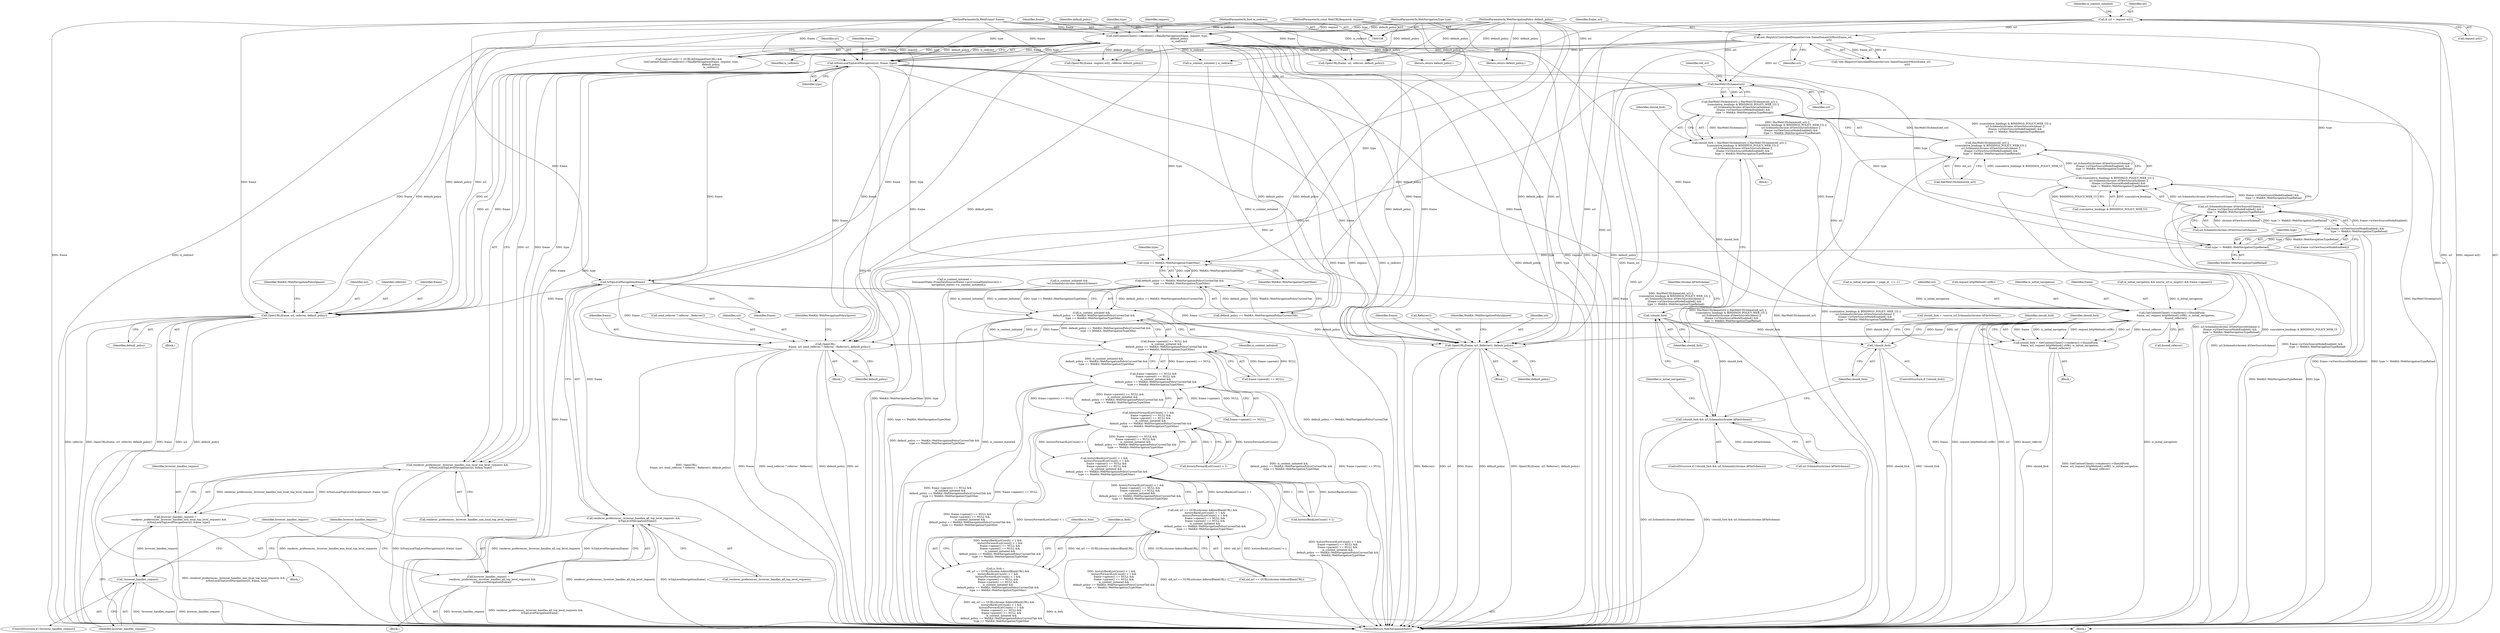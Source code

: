digraph "0_Chrome_0a57375ad73780e61e1770a9d88b0529b0dbd33b@pointer" {
"1000218" [label="(Call,IsNonLocalTopLevelNavigation(url, frame, type))"];
"1000156" [label="(Call,& url = request.url())"];
"1000194" [label="(Call,net::RegistryControlledDomainService::SameDomainOrHost(frame_url,\n                                                                url))"];
"1000120" [label="(Call,GetContentClient()->renderer()->HandleNavigation(frame, request, type,\n                                                       default_policy,\n                                                       is_redirect))"];
"1000107" [label="(MethodParameterIn,WebFrame* frame)"];
"1000108" [label="(MethodParameterIn,const WebURLRequest& request)"];
"1000109" [label="(MethodParameterIn,WebNavigationType type)"];
"1000111" [label="(MethodParameterIn,WebNavigationPolicy default_policy)"];
"1000112" [label="(MethodParameterIn,bool is_redirect)"];
"1000214" [label="(Call,renderer_preferences_.browser_handles_non_local_top_level_requests &&\n        IsNonLocalTopLevelNavigation(url, frame, type))"];
"1000212" [label="(Call,browser_handles_request =\n        renderer_preferences_.browser_handles_non_local_top_level_requests &&\n        IsNonLocalTopLevelNavigation(url, frame, type))"];
"1000223" [label="(Call,!browser_handles_request)"];
"1000232" [label="(Call,IsTopLevelNavigation(frame))"];
"1000228" [label="(Call,renderer_preferences_.browser_handles_all_top_level_requests &&\n          IsTopLevelNavigation(frame))"];
"1000226" [label="(Call,browser_handles_request =\n          renderer_preferences_.browser_handles_all_top_level_requests &&\n          IsTopLevelNavigation(frame))"];
"1000245" [label="(Call,OpenURL(frame, url, referrer, default_policy))"];
"1000330" [label="(Call,GetContentClient()->renderer()->ShouldFork(\n          frame, url, request.httpMethod().utf8(), is_initial_navigation,\n          &send_referrer))"];
"1000328" [label="(Call,should_fork = GetContentClient()->renderer()->ShouldFork(\n          frame, url, request.httpMethod().utf8(), is_initial_navigation,\n          &send_referrer))"];
"1000340" [label="(Call,OpenURL(\n          frame, url, send_referrer ? referrer : Referrer(), default_policy))"];
"1000386" [label="(Call,OpenURL(frame, url, Referrer(), default_policy))"];
"1000282" [label="(Call,HasWebUIScheme(url))"];
"1000281" [label="(Call,HasWebUIScheme(url) || HasWebUIScheme(old_url) ||\n         (cumulative_bindings & BINDINGS_POLICY_WEB_UI) ||\n         url.SchemeIs(chrome::kViewSourceScheme) ||\n         (frame->isViewSourceModeEnabled() &&\n            type != WebKit::WebNavigationTypeReload))"];
"1000279" [label="(Call,should_fork = HasWebUIScheme(url) || HasWebUIScheme(old_url) ||\n         (cumulative_bindings & BINDINGS_POLICY_WEB_UI) ||\n         url.SchemeIs(chrome::kViewSourceScheme) ||\n         (frame->isViewSourceModeEnabled() &&\n            type != WebKit::WebNavigationTypeReload))"];
"1000301" [label="(Call,!should_fork)"];
"1000300" [label="(Call,!should_fork && url.SchemeIs(chrome::kFileScheme))"];
"1000325" [label="(Call,!should_fork)"];
"1000296" [label="(Call,type != WebKit::WebNavigationTypeReload)"];
"1000294" [label="(Call,frame->isViewSourceModeEnabled() &&\n            type != WebKit::WebNavigationTypeReload)"];
"1000291" [label="(Call,url.SchemeIs(chrome::kViewSourceScheme) ||\n         (frame->isViewSourceModeEnabled() &&\n            type != WebKit::WebNavigationTypeReload))"];
"1000287" [label="(Call,(cumulative_bindings & BINDINGS_POLICY_WEB_UI) ||\n         url.SchemeIs(chrome::kViewSourceScheme) ||\n         (frame->isViewSourceModeEnabled() &&\n            type != WebKit::WebNavigationTypeReload))"];
"1000284" [label="(Call,HasWebUIScheme(old_url) ||\n         (cumulative_bindings & BINDINGS_POLICY_WEB_UI) ||\n         url.SchemeIs(chrome::kViewSourceScheme) ||\n         (frame->isViewSourceModeEnabled() &&\n            type != WebKit::WebNavigationTypeReload))"];
"1000380" [label="(Call,type == WebKit::WebNavigationTypeOther)"];
"1000376" [label="(Call,default_policy == WebKit::WebNavigationPolicyCurrentTab &&\n      type == WebKit::WebNavigationTypeOther)"];
"1000374" [label="(Call,is_content_initiated &&\n      default_policy == WebKit::WebNavigationPolicyCurrentTab &&\n      type == WebKit::WebNavigationTypeOther)"];
"1000370" [label="(Call,frame->parent() == NULL &&\n      is_content_initiated &&\n      default_policy == WebKit::WebNavigationPolicyCurrentTab &&\n      type == WebKit::WebNavigationTypeOther)"];
"1000366" [label="(Call,frame->opener() == NULL &&\n      frame->parent() == NULL &&\n      is_content_initiated &&\n      default_policy == WebKit::WebNavigationPolicyCurrentTab &&\n      type == WebKit::WebNavigationTypeOther)"];
"1000362" [label="(Call,historyForwardListCount() < 1 &&\n      frame->opener() == NULL &&\n      frame->parent() == NULL &&\n      is_content_initiated &&\n      default_policy == WebKit::WebNavigationPolicyCurrentTab &&\n      type == WebKit::WebNavigationTypeOther)"];
"1000358" [label="(Call,historyBackListCount() < 1 &&\n      historyForwardListCount() < 1 &&\n      frame->opener() == NULL &&\n      frame->parent() == NULL &&\n      is_content_initiated &&\n      default_policy == WebKit::WebNavigationPolicyCurrentTab &&\n      type == WebKit::WebNavigationTypeOther)"];
"1000353" [label="(Call,old_url == GURL(chrome::kAboutBlankURL) &&\n      historyBackListCount() < 1 &&\n      historyForwardListCount() < 1 &&\n      frame->opener() == NULL &&\n      frame->parent() == NULL &&\n      is_content_initiated &&\n      default_policy == WebKit::WebNavigationPolicyCurrentTab &&\n      type == WebKit::WebNavigationTypeOther)"];
"1000351" [label="(Call,is_fork =\n      old_url == GURL(chrome::kAboutBlankURL) &&\n      historyBackListCount() < 1 &&\n      historyForwardListCount() < 1 &&\n      frame->opener() == NULL &&\n      frame->parent() == NULL &&\n      is_content_initiated &&\n      default_policy == WebKit::WebNavigationPolicyCurrentTab &&\n      type == WebKit::WebNavigationTypeOther)"];
"1000292" [label="(Call,url.SchemeIs(chrome::kViewSourceScheme))"];
"1000182" [label="(Call,is_content_initiated || is_redirect)"];
"1000326" [label="(Identifier,should_fork)"];
"1000385" [label="(Block,)"];
"1000349" [label="(Identifier,WebKit::WebNavigationPolicyIgnore)"];
"1000220" [label="(Identifier,frame)"];
"1000362" [label="(Call,historyForwardListCount() < 1 &&\n      frame->opener() == NULL &&\n      frame->parent() == NULL &&\n      is_content_initiated &&\n      default_policy == WebKit::WebNavigationPolicyCurrentTab &&\n      type == WebKit::WebNavigationTypeOther)"];
"1000257" [label="(Call,is_content_initiated &&\n       !url.SchemeIs(chrome::kAboutScheme))"];
"1000232" [label="(Call,IsTopLevelNavigation(frame))"];
"1000212" [label="(Call,browser_handles_request =\n        renderer_preferences_.browser_handles_non_local_top_level_requests &&\n        IsNonLocalTopLevelNavigation(url, frame, type))"];
"1000386" [label="(Call,OpenURL(frame, url, Referrer(), default_policy))"];
"1000381" [label="(Identifier,type)"];
"1000380" [label="(Call,type == WebKit::WebNavigationTypeOther)"];
"1000301" [label="(Call,!should_fork)"];
"1000213" [label="(Identifier,browser_handles_request)"];
"1000210" [label="(Block,)"];
"1000219" [label="(Identifier,url)"];
"1000156" [label="(Call,& url = request.url())"];
"1000390" [label="(Identifier,default_policy)"];
"1000124" [label="(Identifier,default_policy)"];
"1000304" [label="(Identifier,chrome::kFileScheme)"];
"1000228" [label="(Call,renderer_preferences_.browser_handles_all_top_level_requests &&\n          IsTopLevelNavigation(frame))"];
"1000233" [label="(Identifier,frame)"];
"1000195" [label="(Identifier,frame_url)"];
"1000115" [label="(Call,request.url() != GURL(kSwappedOutURL) &&\n      GetContentClient()->renderer()->HandleNavigation(frame, request, type,\n                                                       default_policy,\n                                                       is_redirect))"];
"1000395" [label="(MethodReturn,WebNavigationPolicy)"];
"1000328" [label="(Call,should_fork = GetContentClient()->renderer()->ShouldFork(\n          frame, url, request.httpMethod().utf8(), is_initial_navigation,\n          &send_referrer))"];
"1000352" [label="(Identifier,is_fork)"];
"1000236" [label="(Block,)"];
"1000123" [label="(Identifier,type)"];
"1000227" [label="(Identifier,browser_handles_request)"];
"1000144" [label="(Call,OpenURL(frame, request.url(), referrer, default_policy))"];
"1000325" [label="(Call,!should_fork)"];
"1000287" [label="(Call,(cumulative_bindings & BINDINGS_POLICY_WEB_UI) ||\n         url.SchemeIs(chrome::kViewSourceScheme) ||\n         (frame->isViewSourceModeEnabled() &&\n            type != WebKit::WebNavigationTypeReload))"];
"1000319" [label="(Call,should_fork = !source_url.SchemeIs(chrome::kFileScheme))"];
"1000247" [label="(Identifier,url)"];
"1000334" [label="(Identifier,is_initial_navigation)"];
"1000335" [label="(Call,&send_referrer)"];
"1000367" [label="(Call,frame->opener() == NULL)"];
"1000297" [label="(Identifier,type)"];
"1000331" [label="(Identifier,frame)"];
"1000291" [label="(Call,url.SchemeIs(chrome::kViewSourceScheme) ||\n         (frame->isViewSourceModeEnabled() &&\n            type != WebKit::WebNavigationTypeReload))"];
"1000371" [label="(Call,frame->parent() == NULL)"];
"1000215" [label="(Call,renderer_preferences_.browser_handles_non_local_top_level_requests)"];
"1000248" [label="(Identifier,referrer)"];
"1000109" [label="(MethodParameterIn,WebNavigationType type)"];
"1000251" [label="(Identifier,WebKit::WebNavigationPolicyIgnore)"];
"1000340" [label="(Call,OpenURL(\n          frame, url, send_referrer ? referrer : Referrer(), default_policy))"];
"1000120" [label="(Call,GetContentClient()->renderer()->HandleNavigation(frame, request, type,\n                                                       default_policy,\n                                                       is_redirect))"];
"1000161" [label="(Identifier,is_content_initiated)"];
"1000309" [label="(Identifier,is_initial_navigation)"];
"1000160" [label="(Call,is_content_initiated =\n      DocumentState::FromDataSource(frame->provisionalDataSource())->\n          navigation_state()->is_content_initiated())"];
"1000308" [label="(Call,is_initial_navigation && source_url.is_empty() && frame->opener())"];
"1000245" [label="(Call,OpenURL(frame, url, referrer, default_policy))"];
"1000375" [label="(Identifier,is_content_initiated)"];
"1000341" [label="(Identifier,frame)"];
"1000272" [label="(Call,is_initial_navigation = page_id_ == -1)"];
"1000226" [label="(Call,browser_handles_request =\n          renderer_preferences_.browser_handles_all_top_level_requests &&\n          IsTopLevelNavigation(frame))"];
"1000288" [label="(Call,cumulative_bindings & BINDINGS_POLICY_WEB_UI)"];
"1000343" [label="(Call,send_referrer ? referrer : Referrer())"];
"1000351" [label="(Call,is_fork =\n      old_url == GURL(chrome::kAboutBlankURL) &&\n      historyBackListCount() < 1 &&\n      historyForwardListCount() < 1 &&\n      frame->opener() == NULL &&\n      frame->parent() == NULL &&\n      is_content_initiated &&\n      default_policy == WebKit::WebNavigationPolicyCurrentTab &&\n      type == WebKit::WebNavigationTypeOther)"];
"1000296" [label="(Call,type != WebKit::WebNavigationTypeReload)"];
"1000285" [label="(Call,HasWebUIScheme(old_url))"];
"1000279" [label="(Call,should_fork = HasWebUIScheme(url) || HasWebUIScheme(old_url) ||\n         (cumulative_bindings & BINDINGS_POLICY_WEB_UI) ||\n         url.SchemeIs(chrome::kViewSourceScheme) ||\n         (frame->isViewSourceModeEnabled() &&\n            type != WebKit::WebNavigationTypeReload))"];
"1000387" [label="(Identifier,frame)"];
"1000370" [label="(Call,frame->parent() == NULL &&\n      is_content_initiated &&\n      default_policy == WebKit::WebNavigationPolicyCurrentTab &&\n      type == WebKit::WebNavigationTypeOther)"];
"1000224" [label="(Identifier,browser_handles_request)"];
"1000330" [label="(Call,GetContentClient()->renderer()->ShouldFork(\n          frame, url, request.httpMethod().utf8(), is_initial_navigation,\n          &send_referrer))"];
"1000122" [label="(Identifier,request)"];
"1000281" [label="(Call,HasWebUIScheme(url) || HasWebUIScheme(old_url) ||\n         (cumulative_bindings & BINDINGS_POLICY_WEB_UI) ||\n         url.SchemeIs(chrome::kViewSourceScheme) ||\n         (frame->isViewSourceModeEnabled() &&\n            type != WebKit::WebNavigationTypeReload))"];
"1000294" [label="(Call,frame->isViewSourceModeEnabled() &&\n            type != WebKit::WebNavigationTypeReload)"];
"1000222" [label="(ControlStructure,if (!browser_handles_request))"];
"1000249" [label="(Identifier,default_policy)"];
"1000157" [label="(Identifier,url)"];
"1000303" [label="(Call,url.SchemeIs(chrome::kFileScheme))"];
"1000111" [label="(MethodParameterIn,WebNavigationPolicy default_policy)"];
"1000359" [label="(Call,historyBackListCount() < 1)"];
"1000108" [label="(MethodParameterIn,const WebURLRequest& request)"];
"1000354" [label="(Call,old_url == GURL(chrome::kAboutBlankURL))"];
"1000393" [label="(Return,return default_policy;)"];
"1000299" [label="(ControlStructure,if (!should_fork && url.SchemeIs(chrome::kFileScheme)))"];
"1000376" [label="(Call,default_policy == WebKit::WebNavigationPolicyCurrentTab &&\n      type == WebKit::WebNavigationTypeOther)"];
"1000153" [label="(Return,return default_policy;)"];
"1000300" [label="(Call,!should_fork && url.SchemeIs(chrome::kFileScheme))"];
"1000107" [label="(MethodParameterIn,WebFrame* frame)"];
"1000282" [label="(Call,HasWebUIScheme(url))"];
"1000347" [label="(Identifier,default_policy)"];
"1000329" [label="(Identifier,should_fork)"];
"1000338" [label="(Identifier,should_fork)"];
"1000358" [label="(Call,historyBackListCount() < 1 &&\n      historyForwardListCount() < 1 &&\n      frame->opener() == NULL &&\n      frame->parent() == NULL &&\n      is_content_initiated &&\n      default_policy == WebKit::WebNavigationPolicyCurrentTab &&\n      type == WebKit::WebNavigationTypeOther)"];
"1000283" [label="(Identifier,url)"];
"1000280" [label="(Identifier,should_fork)"];
"1000158" [label="(Call,request.url())"];
"1000262" [label="(Block,)"];
"1000389" [label="(Call,Referrer())"];
"1000121" [label="(Identifier,frame)"];
"1000384" [label="(Identifier,is_fork)"];
"1000342" [label="(Identifier,url)"];
"1000392" [label="(Identifier,WebKit::WebNavigationPolicyIgnore)"];
"1000324" [label="(ControlStructure,if (!should_fork))"];
"1000327" [label="(Block,)"];
"1000388" [label="(Identifier,url)"];
"1000382" [label="(Identifier,WebKit::WebNavigationTypeOther)"];
"1000196" [label="(Identifier,url)"];
"1000374" [label="(Call,is_content_initiated &&\n      default_policy == WebKit::WebNavigationPolicyCurrentTab &&\n      type == WebKit::WebNavigationTypeOther)"];
"1000221" [label="(Identifier,type)"];
"1000246" [label="(Identifier,frame)"];
"1000223" [label="(Call,!browser_handles_request)"];
"1000194" [label="(Call,net::RegistryControlledDomainService::SameDomainOrHost(frame_url,\n                                                                url))"];
"1000332" [label="(Identifier,url)"];
"1000284" [label="(Call,HasWebUIScheme(old_url) ||\n         (cumulative_bindings & BINDINGS_POLICY_WEB_UI) ||\n         url.SchemeIs(chrome::kViewSourceScheme) ||\n         (frame->isViewSourceModeEnabled() &&\n            type != WebKit::WebNavigationTypeReload))"];
"1000225" [label="(Block,)"];
"1000295" [label="(Call,frame->isViewSourceModeEnabled())"];
"1000286" [label="(Identifier,old_url)"];
"1000113" [label="(Block,)"];
"1000353" [label="(Call,old_url == GURL(chrome::kAboutBlankURL) &&\n      historyBackListCount() < 1 &&\n      historyForwardListCount() < 1 &&\n      frame->opener() == NULL &&\n      frame->parent() == NULL &&\n      is_content_initiated &&\n      default_policy == WebKit::WebNavigationPolicyCurrentTab &&\n      type == WebKit::WebNavigationTypeOther)"];
"1000214" [label="(Call,renderer_preferences_.browser_handles_non_local_top_level_requests &&\n        IsNonLocalTopLevelNavigation(url, frame, type))"];
"1000298" [label="(Identifier,WebKit::WebNavigationTypeReload)"];
"1000229" [label="(Call,renderer_preferences_.browser_handles_all_top_level_requests)"];
"1000125" [label="(Identifier,is_redirect)"];
"1000112" [label="(MethodParameterIn,bool is_redirect)"];
"1000377" [label="(Call,default_policy == WebKit::WebNavigationPolicyCurrentTab)"];
"1000235" [label="(Identifier,browser_handles_request)"];
"1000201" [label="(Call,OpenURL(frame, url, referrer, default_policy))"];
"1000218" [label="(Call,IsNonLocalTopLevelNavigation(url, frame, type))"];
"1000333" [label="(Call,request.httpMethod().utf8())"];
"1000339" [label="(Block,)"];
"1000193" [label="(Call,!net::RegistryControlledDomainService::SameDomainOrHost(frame_url,\n                                                                url))"];
"1000363" [label="(Call,historyForwardListCount() < 1)"];
"1000302" [label="(Identifier,should_fork)"];
"1000366" [label="(Call,frame->opener() == NULL &&\n      frame->parent() == NULL &&\n      is_content_initiated &&\n      default_policy == WebKit::WebNavigationPolicyCurrentTab &&\n      type == WebKit::WebNavigationTypeOther)"];
"1000218" -> "1000214"  [label="AST: "];
"1000218" -> "1000221"  [label="CFG: "];
"1000219" -> "1000218"  [label="AST: "];
"1000220" -> "1000218"  [label="AST: "];
"1000221" -> "1000218"  [label="AST: "];
"1000214" -> "1000218"  [label="CFG: "];
"1000218" -> "1000395"  [label="DDG: type"];
"1000218" -> "1000395"  [label="DDG: url"];
"1000218" -> "1000395"  [label="DDG: frame"];
"1000218" -> "1000214"  [label="DDG: url"];
"1000218" -> "1000214"  [label="DDG: frame"];
"1000218" -> "1000214"  [label="DDG: type"];
"1000156" -> "1000218"  [label="DDG: url"];
"1000194" -> "1000218"  [label="DDG: url"];
"1000120" -> "1000218"  [label="DDG: frame"];
"1000120" -> "1000218"  [label="DDG: type"];
"1000107" -> "1000218"  [label="DDG: frame"];
"1000109" -> "1000218"  [label="DDG: type"];
"1000218" -> "1000232"  [label="DDG: frame"];
"1000218" -> "1000245"  [label="DDG: frame"];
"1000218" -> "1000245"  [label="DDG: url"];
"1000218" -> "1000282"  [label="DDG: url"];
"1000218" -> "1000296"  [label="DDG: type"];
"1000218" -> "1000330"  [label="DDG: frame"];
"1000218" -> "1000340"  [label="DDG: frame"];
"1000218" -> "1000380"  [label="DDG: type"];
"1000218" -> "1000386"  [label="DDG: frame"];
"1000218" -> "1000386"  [label="DDG: url"];
"1000156" -> "1000113"  [label="AST: "];
"1000156" -> "1000158"  [label="CFG: "];
"1000157" -> "1000156"  [label="AST: "];
"1000158" -> "1000156"  [label="AST: "];
"1000161" -> "1000156"  [label="CFG: "];
"1000156" -> "1000395"  [label="DDG: url"];
"1000156" -> "1000395"  [label="DDG: request.url()"];
"1000156" -> "1000194"  [label="DDG: url"];
"1000156" -> "1000245"  [label="DDG: url"];
"1000156" -> "1000282"  [label="DDG: url"];
"1000156" -> "1000386"  [label="DDG: url"];
"1000194" -> "1000193"  [label="AST: "];
"1000194" -> "1000196"  [label="CFG: "];
"1000195" -> "1000194"  [label="AST: "];
"1000196" -> "1000194"  [label="AST: "];
"1000193" -> "1000194"  [label="CFG: "];
"1000194" -> "1000395"  [label="DDG: frame_url"];
"1000194" -> "1000395"  [label="DDG: url"];
"1000194" -> "1000193"  [label="DDG: frame_url"];
"1000194" -> "1000193"  [label="DDG: url"];
"1000194" -> "1000201"  [label="DDG: url"];
"1000194" -> "1000245"  [label="DDG: url"];
"1000194" -> "1000282"  [label="DDG: url"];
"1000194" -> "1000386"  [label="DDG: url"];
"1000120" -> "1000115"  [label="AST: "];
"1000120" -> "1000125"  [label="CFG: "];
"1000121" -> "1000120"  [label="AST: "];
"1000122" -> "1000120"  [label="AST: "];
"1000123" -> "1000120"  [label="AST: "];
"1000124" -> "1000120"  [label="AST: "];
"1000125" -> "1000120"  [label="AST: "];
"1000115" -> "1000120"  [label="CFG: "];
"1000120" -> "1000395"  [label="DDG: is_redirect"];
"1000120" -> "1000395"  [label="DDG: type"];
"1000120" -> "1000395"  [label="DDG: frame"];
"1000120" -> "1000395"  [label="DDG: request"];
"1000120" -> "1000395"  [label="DDG: default_policy"];
"1000120" -> "1000115"  [label="DDG: frame"];
"1000120" -> "1000115"  [label="DDG: request"];
"1000120" -> "1000115"  [label="DDG: type"];
"1000120" -> "1000115"  [label="DDG: default_policy"];
"1000120" -> "1000115"  [label="DDG: is_redirect"];
"1000107" -> "1000120"  [label="DDG: frame"];
"1000108" -> "1000120"  [label="DDG: request"];
"1000109" -> "1000120"  [label="DDG: type"];
"1000111" -> "1000120"  [label="DDG: default_policy"];
"1000112" -> "1000120"  [label="DDG: is_redirect"];
"1000120" -> "1000144"  [label="DDG: frame"];
"1000120" -> "1000144"  [label="DDG: default_policy"];
"1000120" -> "1000153"  [label="DDG: default_policy"];
"1000120" -> "1000182"  [label="DDG: is_redirect"];
"1000120" -> "1000201"  [label="DDG: frame"];
"1000120" -> "1000201"  [label="DDG: default_policy"];
"1000120" -> "1000232"  [label="DDG: frame"];
"1000120" -> "1000245"  [label="DDG: frame"];
"1000120" -> "1000245"  [label="DDG: default_policy"];
"1000120" -> "1000296"  [label="DDG: type"];
"1000120" -> "1000330"  [label="DDG: frame"];
"1000120" -> "1000340"  [label="DDG: frame"];
"1000120" -> "1000340"  [label="DDG: default_policy"];
"1000120" -> "1000377"  [label="DDG: default_policy"];
"1000120" -> "1000380"  [label="DDG: type"];
"1000120" -> "1000386"  [label="DDG: frame"];
"1000120" -> "1000386"  [label="DDG: default_policy"];
"1000120" -> "1000393"  [label="DDG: default_policy"];
"1000107" -> "1000106"  [label="AST: "];
"1000107" -> "1000395"  [label="DDG: frame"];
"1000107" -> "1000144"  [label="DDG: frame"];
"1000107" -> "1000201"  [label="DDG: frame"];
"1000107" -> "1000232"  [label="DDG: frame"];
"1000107" -> "1000245"  [label="DDG: frame"];
"1000107" -> "1000330"  [label="DDG: frame"];
"1000107" -> "1000340"  [label="DDG: frame"];
"1000107" -> "1000386"  [label="DDG: frame"];
"1000108" -> "1000106"  [label="AST: "];
"1000108" -> "1000395"  [label="DDG: request"];
"1000109" -> "1000106"  [label="AST: "];
"1000109" -> "1000395"  [label="DDG: type"];
"1000109" -> "1000296"  [label="DDG: type"];
"1000109" -> "1000380"  [label="DDG: type"];
"1000111" -> "1000106"  [label="AST: "];
"1000111" -> "1000395"  [label="DDG: default_policy"];
"1000111" -> "1000144"  [label="DDG: default_policy"];
"1000111" -> "1000153"  [label="DDG: default_policy"];
"1000111" -> "1000201"  [label="DDG: default_policy"];
"1000111" -> "1000245"  [label="DDG: default_policy"];
"1000111" -> "1000340"  [label="DDG: default_policy"];
"1000111" -> "1000377"  [label="DDG: default_policy"];
"1000111" -> "1000386"  [label="DDG: default_policy"];
"1000111" -> "1000393"  [label="DDG: default_policy"];
"1000112" -> "1000106"  [label="AST: "];
"1000112" -> "1000395"  [label="DDG: is_redirect"];
"1000112" -> "1000182"  [label="DDG: is_redirect"];
"1000214" -> "1000212"  [label="AST: "];
"1000214" -> "1000215"  [label="CFG: "];
"1000215" -> "1000214"  [label="AST: "];
"1000212" -> "1000214"  [label="CFG: "];
"1000214" -> "1000395"  [label="DDG: IsNonLocalTopLevelNavigation(url, frame, type)"];
"1000214" -> "1000395"  [label="DDG: renderer_preferences_.browser_handles_non_local_top_level_requests"];
"1000214" -> "1000212"  [label="DDG: renderer_preferences_.browser_handles_non_local_top_level_requests"];
"1000214" -> "1000212"  [label="DDG: IsNonLocalTopLevelNavigation(url, frame, type)"];
"1000212" -> "1000210"  [label="AST: "];
"1000213" -> "1000212"  [label="AST: "];
"1000224" -> "1000212"  [label="CFG: "];
"1000212" -> "1000395"  [label="DDG: renderer_preferences_.browser_handles_non_local_top_level_requests &&\n        IsNonLocalTopLevelNavigation(url, frame, type)"];
"1000212" -> "1000223"  [label="DDG: browser_handles_request"];
"1000223" -> "1000222"  [label="AST: "];
"1000223" -> "1000224"  [label="CFG: "];
"1000224" -> "1000223"  [label="AST: "];
"1000227" -> "1000223"  [label="CFG: "];
"1000235" -> "1000223"  [label="CFG: "];
"1000223" -> "1000395"  [label="DDG: !browser_handles_request"];
"1000223" -> "1000395"  [label="DDG: browser_handles_request"];
"1000232" -> "1000228"  [label="AST: "];
"1000232" -> "1000233"  [label="CFG: "];
"1000233" -> "1000232"  [label="AST: "];
"1000228" -> "1000232"  [label="CFG: "];
"1000232" -> "1000395"  [label="DDG: frame"];
"1000232" -> "1000228"  [label="DDG: frame"];
"1000232" -> "1000245"  [label="DDG: frame"];
"1000232" -> "1000330"  [label="DDG: frame"];
"1000232" -> "1000340"  [label="DDG: frame"];
"1000232" -> "1000386"  [label="DDG: frame"];
"1000228" -> "1000226"  [label="AST: "];
"1000228" -> "1000229"  [label="CFG: "];
"1000229" -> "1000228"  [label="AST: "];
"1000226" -> "1000228"  [label="CFG: "];
"1000228" -> "1000395"  [label="DDG: renderer_preferences_.browser_handles_all_top_level_requests"];
"1000228" -> "1000395"  [label="DDG: IsTopLevelNavigation(frame)"];
"1000228" -> "1000226"  [label="DDG: renderer_preferences_.browser_handles_all_top_level_requests"];
"1000228" -> "1000226"  [label="DDG: IsTopLevelNavigation(frame)"];
"1000226" -> "1000225"  [label="AST: "];
"1000227" -> "1000226"  [label="AST: "];
"1000235" -> "1000226"  [label="CFG: "];
"1000226" -> "1000395"  [label="DDG: browser_handles_request"];
"1000226" -> "1000395"  [label="DDG: renderer_preferences_.browser_handles_all_top_level_requests &&\n          IsTopLevelNavigation(frame)"];
"1000245" -> "1000236"  [label="AST: "];
"1000245" -> "1000249"  [label="CFG: "];
"1000246" -> "1000245"  [label="AST: "];
"1000247" -> "1000245"  [label="AST: "];
"1000248" -> "1000245"  [label="AST: "];
"1000249" -> "1000245"  [label="AST: "];
"1000251" -> "1000245"  [label="CFG: "];
"1000245" -> "1000395"  [label="DDG: referrer"];
"1000245" -> "1000395"  [label="DDG: OpenURL(frame, url, referrer, default_policy)"];
"1000245" -> "1000395"  [label="DDG: frame"];
"1000245" -> "1000395"  [label="DDG: url"];
"1000245" -> "1000395"  [label="DDG: default_policy"];
"1000330" -> "1000328"  [label="AST: "];
"1000330" -> "1000335"  [label="CFG: "];
"1000331" -> "1000330"  [label="AST: "];
"1000332" -> "1000330"  [label="AST: "];
"1000333" -> "1000330"  [label="AST: "];
"1000334" -> "1000330"  [label="AST: "];
"1000335" -> "1000330"  [label="AST: "];
"1000328" -> "1000330"  [label="CFG: "];
"1000330" -> "1000395"  [label="DDG: is_initial_navigation"];
"1000330" -> "1000395"  [label="DDG: frame"];
"1000330" -> "1000395"  [label="DDG: request.httpMethod().utf8()"];
"1000330" -> "1000395"  [label="DDG: url"];
"1000330" -> "1000395"  [label="DDG: &send_referrer"];
"1000330" -> "1000328"  [label="DDG: frame"];
"1000330" -> "1000328"  [label="DDG: is_initial_navigation"];
"1000330" -> "1000328"  [label="DDG: request.httpMethod().utf8()"];
"1000330" -> "1000328"  [label="DDG: url"];
"1000330" -> "1000328"  [label="DDG: &send_referrer"];
"1000282" -> "1000330"  [label="DDG: url"];
"1000308" -> "1000330"  [label="DDG: is_initial_navigation"];
"1000272" -> "1000330"  [label="DDG: is_initial_navigation"];
"1000330" -> "1000340"  [label="DDG: frame"];
"1000330" -> "1000340"  [label="DDG: url"];
"1000330" -> "1000386"  [label="DDG: frame"];
"1000330" -> "1000386"  [label="DDG: url"];
"1000328" -> "1000327"  [label="AST: "];
"1000329" -> "1000328"  [label="AST: "];
"1000338" -> "1000328"  [label="CFG: "];
"1000328" -> "1000395"  [label="DDG: should_fork"];
"1000328" -> "1000395"  [label="DDG: GetContentClient()->renderer()->ShouldFork(\n          frame, url, request.httpMethod().utf8(), is_initial_navigation,\n          &send_referrer)"];
"1000340" -> "1000339"  [label="AST: "];
"1000340" -> "1000347"  [label="CFG: "];
"1000341" -> "1000340"  [label="AST: "];
"1000342" -> "1000340"  [label="AST: "];
"1000343" -> "1000340"  [label="AST: "];
"1000347" -> "1000340"  [label="AST: "];
"1000349" -> "1000340"  [label="CFG: "];
"1000340" -> "1000395"  [label="DDG: send_referrer ? referrer : Referrer()"];
"1000340" -> "1000395"  [label="DDG: default_policy"];
"1000340" -> "1000395"  [label="DDG: url"];
"1000340" -> "1000395"  [label="DDG: OpenURL(\n          frame, url, send_referrer ? referrer : Referrer(), default_policy)"];
"1000340" -> "1000395"  [label="DDG: frame"];
"1000282" -> "1000340"  [label="DDG: url"];
"1000386" -> "1000385"  [label="AST: "];
"1000386" -> "1000390"  [label="CFG: "];
"1000387" -> "1000386"  [label="AST: "];
"1000388" -> "1000386"  [label="AST: "];
"1000389" -> "1000386"  [label="AST: "];
"1000390" -> "1000386"  [label="AST: "];
"1000392" -> "1000386"  [label="CFG: "];
"1000386" -> "1000395"  [label="DDG: Referrer()"];
"1000386" -> "1000395"  [label="DDG: url"];
"1000386" -> "1000395"  [label="DDG: frame"];
"1000386" -> "1000395"  [label="DDG: default_policy"];
"1000386" -> "1000395"  [label="DDG: OpenURL(frame, url, Referrer(), default_policy)"];
"1000282" -> "1000386"  [label="DDG: url"];
"1000377" -> "1000386"  [label="DDG: default_policy"];
"1000282" -> "1000281"  [label="AST: "];
"1000282" -> "1000283"  [label="CFG: "];
"1000283" -> "1000282"  [label="AST: "];
"1000286" -> "1000282"  [label="CFG: "];
"1000281" -> "1000282"  [label="CFG: "];
"1000282" -> "1000395"  [label="DDG: url"];
"1000282" -> "1000281"  [label="DDG: url"];
"1000281" -> "1000279"  [label="AST: "];
"1000281" -> "1000284"  [label="CFG: "];
"1000284" -> "1000281"  [label="AST: "];
"1000279" -> "1000281"  [label="CFG: "];
"1000281" -> "1000395"  [label="DDG: HasWebUIScheme(url)"];
"1000281" -> "1000395"  [label="DDG: HasWebUIScheme(old_url) ||\n         (cumulative_bindings & BINDINGS_POLICY_WEB_UI) ||\n         url.SchemeIs(chrome::kViewSourceScheme) ||\n         (frame->isViewSourceModeEnabled() &&\n            type != WebKit::WebNavigationTypeReload)"];
"1000281" -> "1000279"  [label="DDG: HasWebUIScheme(url)"];
"1000281" -> "1000279"  [label="DDG: HasWebUIScheme(old_url) ||\n         (cumulative_bindings & BINDINGS_POLICY_WEB_UI) ||\n         url.SchemeIs(chrome::kViewSourceScheme) ||\n         (frame->isViewSourceModeEnabled() &&\n            type != WebKit::WebNavigationTypeReload)"];
"1000284" -> "1000281"  [label="DDG: HasWebUIScheme(old_url)"];
"1000284" -> "1000281"  [label="DDG: (cumulative_bindings & BINDINGS_POLICY_WEB_UI) ||\n         url.SchemeIs(chrome::kViewSourceScheme) ||\n         (frame->isViewSourceModeEnabled() &&\n            type != WebKit::WebNavigationTypeReload)"];
"1000279" -> "1000262"  [label="AST: "];
"1000280" -> "1000279"  [label="AST: "];
"1000302" -> "1000279"  [label="CFG: "];
"1000279" -> "1000395"  [label="DDG: HasWebUIScheme(url) || HasWebUIScheme(old_url) ||\n         (cumulative_bindings & BINDINGS_POLICY_WEB_UI) ||\n         url.SchemeIs(chrome::kViewSourceScheme) ||\n         (frame->isViewSourceModeEnabled() &&\n            type != WebKit::WebNavigationTypeReload)"];
"1000279" -> "1000301"  [label="DDG: should_fork"];
"1000301" -> "1000300"  [label="AST: "];
"1000301" -> "1000302"  [label="CFG: "];
"1000302" -> "1000301"  [label="AST: "];
"1000304" -> "1000301"  [label="CFG: "];
"1000300" -> "1000301"  [label="CFG: "];
"1000301" -> "1000300"  [label="DDG: should_fork"];
"1000301" -> "1000325"  [label="DDG: should_fork"];
"1000300" -> "1000299"  [label="AST: "];
"1000300" -> "1000303"  [label="CFG: "];
"1000303" -> "1000300"  [label="AST: "];
"1000309" -> "1000300"  [label="CFG: "];
"1000326" -> "1000300"  [label="CFG: "];
"1000300" -> "1000395"  [label="DDG: url.SchemeIs(chrome::kFileScheme)"];
"1000300" -> "1000395"  [label="DDG: !should_fork && url.SchemeIs(chrome::kFileScheme)"];
"1000303" -> "1000300"  [label="DDG: chrome::kFileScheme"];
"1000325" -> "1000324"  [label="AST: "];
"1000325" -> "1000326"  [label="CFG: "];
"1000326" -> "1000325"  [label="AST: "];
"1000329" -> "1000325"  [label="CFG: "];
"1000338" -> "1000325"  [label="CFG: "];
"1000325" -> "1000395"  [label="DDG: should_fork"];
"1000325" -> "1000395"  [label="DDG: !should_fork"];
"1000319" -> "1000325"  [label="DDG: should_fork"];
"1000296" -> "1000294"  [label="AST: "];
"1000296" -> "1000298"  [label="CFG: "];
"1000297" -> "1000296"  [label="AST: "];
"1000298" -> "1000296"  [label="AST: "];
"1000294" -> "1000296"  [label="CFG: "];
"1000296" -> "1000395"  [label="DDG: WebKit::WebNavigationTypeReload"];
"1000296" -> "1000395"  [label="DDG: type"];
"1000296" -> "1000294"  [label="DDG: type"];
"1000296" -> "1000294"  [label="DDG: WebKit::WebNavigationTypeReload"];
"1000296" -> "1000380"  [label="DDG: type"];
"1000294" -> "1000291"  [label="AST: "];
"1000294" -> "1000295"  [label="CFG: "];
"1000295" -> "1000294"  [label="AST: "];
"1000291" -> "1000294"  [label="CFG: "];
"1000294" -> "1000395"  [label="DDG: type != WebKit::WebNavigationTypeReload"];
"1000294" -> "1000395"  [label="DDG: frame->isViewSourceModeEnabled()"];
"1000294" -> "1000291"  [label="DDG: frame->isViewSourceModeEnabled()"];
"1000294" -> "1000291"  [label="DDG: type != WebKit::WebNavigationTypeReload"];
"1000291" -> "1000287"  [label="AST: "];
"1000291" -> "1000292"  [label="CFG: "];
"1000292" -> "1000291"  [label="AST: "];
"1000287" -> "1000291"  [label="CFG: "];
"1000291" -> "1000395"  [label="DDG: url.SchemeIs(chrome::kViewSourceScheme)"];
"1000291" -> "1000395"  [label="DDG: frame->isViewSourceModeEnabled() &&\n            type != WebKit::WebNavigationTypeReload"];
"1000291" -> "1000287"  [label="DDG: url.SchemeIs(chrome::kViewSourceScheme)"];
"1000291" -> "1000287"  [label="DDG: frame->isViewSourceModeEnabled() &&\n            type != WebKit::WebNavigationTypeReload"];
"1000292" -> "1000291"  [label="DDG: chrome::kViewSourceScheme"];
"1000287" -> "1000284"  [label="AST: "];
"1000287" -> "1000288"  [label="CFG: "];
"1000288" -> "1000287"  [label="AST: "];
"1000284" -> "1000287"  [label="CFG: "];
"1000287" -> "1000395"  [label="DDG: url.SchemeIs(chrome::kViewSourceScheme) ||\n         (frame->isViewSourceModeEnabled() &&\n            type != WebKit::WebNavigationTypeReload)"];
"1000287" -> "1000395"  [label="DDG: cumulative_bindings & BINDINGS_POLICY_WEB_UI"];
"1000287" -> "1000284"  [label="DDG: cumulative_bindings & BINDINGS_POLICY_WEB_UI"];
"1000287" -> "1000284"  [label="DDG: url.SchemeIs(chrome::kViewSourceScheme) ||\n         (frame->isViewSourceModeEnabled() &&\n            type != WebKit::WebNavigationTypeReload)"];
"1000288" -> "1000287"  [label="DDG: cumulative_bindings"];
"1000288" -> "1000287"  [label="DDG: BINDINGS_POLICY_WEB_UI"];
"1000284" -> "1000285"  [label="CFG: "];
"1000285" -> "1000284"  [label="AST: "];
"1000284" -> "1000395"  [label="DDG: HasWebUIScheme(old_url)"];
"1000284" -> "1000395"  [label="DDG: (cumulative_bindings & BINDINGS_POLICY_WEB_UI) ||\n         url.SchemeIs(chrome::kViewSourceScheme) ||\n         (frame->isViewSourceModeEnabled() &&\n            type != WebKit::WebNavigationTypeReload)"];
"1000285" -> "1000284"  [label="DDG: old_url"];
"1000380" -> "1000376"  [label="AST: "];
"1000380" -> "1000382"  [label="CFG: "];
"1000381" -> "1000380"  [label="AST: "];
"1000382" -> "1000380"  [label="AST: "];
"1000376" -> "1000380"  [label="CFG: "];
"1000380" -> "1000395"  [label="DDG: WebKit::WebNavigationTypeOther"];
"1000380" -> "1000395"  [label="DDG: type"];
"1000380" -> "1000376"  [label="DDG: type"];
"1000380" -> "1000376"  [label="DDG: WebKit::WebNavigationTypeOther"];
"1000376" -> "1000374"  [label="AST: "];
"1000376" -> "1000377"  [label="CFG: "];
"1000377" -> "1000376"  [label="AST: "];
"1000374" -> "1000376"  [label="CFG: "];
"1000376" -> "1000395"  [label="DDG: default_policy == WebKit::WebNavigationPolicyCurrentTab"];
"1000376" -> "1000395"  [label="DDG: type == WebKit::WebNavigationTypeOther"];
"1000376" -> "1000374"  [label="DDG: default_policy == WebKit::WebNavigationPolicyCurrentTab"];
"1000376" -> "1000374"  [label="DDG: type == WebKit::WebNavigationTypeOther"];
"1000377" -> "1000376"  [label="DDG: default_policy"];
"1000377" -> "1000376"  [label="DDG: WebKit::WebNavigationPolicyCurrentTab"];
"1000374" -> "1000370"  [label="AST: "];
"1000374" -> "1000375"  [label="CFG: "];
"1000375" -> "1000374"  [label="AST: "];
"1000370" -> "1000374"  [label="CFG: "];
"1000374" -> "1000395"  [label="DDG: default_policy == WebKit::WebNavigationPolicyCurrentTab &&\n      type == WebKit::WebNavigationTypeOther"];
"1000374" -> "1000395"  [label="DDG: is_content_initiated"];
"1000374" -> "1000370"  [label="DDG: is_content_initiated"];
"1000374" -> "1000370"  [label="DDG: default_policy == WebKit::WebNavigationPolicyCurrentTab &&\n      type == WebKit::WebNavigationTypeOther"];
"1000257" -> "1000374"  [label="DDG: is_content_initiated"];
"1000160" -> "1000374"  [label="DDG: is_content_initiated"];
"1000182" -> "1000374"  [label="DDG: is_content_initiated"];
"1000370" -> "1000366"  [label="AST: "];
"1000370" -> "1000371"  [label="CFG: "];
"1000371" -> "1000370"  [label="AST: "];
"1000366" -> "1000370"  [label="CFG: "];
"1000370" -> "1000395"  [label="DDG: is_content_initiated &&\n      default_policy == WebKit::WebNavigationPolicyCurrentTab &&\n      type == WebKit::WebNavigationTypeOther"];
"1000370" -> "1000395"  [label="DDG: frame->parent() == NULL"];
"1000370" -> "1000366"  [label="DDG: frame->parent() == NULL"];
"1000370" -> "1000366"  [label="DDG: is_content_initiated &&\n      default_policy == WebKit::WebNavigationPolicyCurrentTab &&\n      type == WebKit::WebNavigationTypeOther"];
"1000371" -> "1000370"  [label="DDG: frame->parent()"];
"1000371" -> "1000370"  [label="DDG: NULL"];
"1000366" -> "1000362"  [label="AST: "];
"1000366" -> "1000367"  [label="CFG: "];
"1000367" -> "1000366"  [label="AST: "];
"1000362" -> "1000366"  [label="CFG: "];
"1000366" -> "1000395"  [label="DDG: frame->parent() == NULL &&\n      is_content_initiated &&\n      default_policy == WebKit::WebNavigationPolicyCurrentTab &&\n      type == WebKit::WebNavigationTypeOther"];
"1000366" -> "1000395"  [label="DDG: frame->opener() == NULL"];
"1000366" -> "1000362"  [label="DDG: frame->opener() == NULL"];
"1000366" -> "1000362"  [label="DDG: frame->parent() == NULL &&\n      is_content_initiated &&\n      default_policy == WebKit::WebNavigationPolicyCurrentTab &&\n      type == WebKit::WebNavigationTypeOther"];
"1000367" -> "1000366"  [label="DDG: frame->opener()"];
"1000367" -> "1000366"  [label="DDG: NULL"];
"1000362" -> "1000358"  [label="AST: "];
"1000362" -> "1000363"  [label="CFG: "];
"1000363" -> "1000362"  [label="AST: "];
"1000358" -> "1000362"  [label="CFG: "];
"1000362" -> "1000395"  [label="DDG: frame->opener() == NULL &&\n      frame->parent() == NULL &&\n      is_content_initiated &&\n      default_policy == WebKit::WebNavigationPolicyCurrentTab &&\n      type == WebKit::WebNavigationTypeOther"];
"1000362" -> "1000395"  [label="DDG: historyForwardListCount() < 1"];
"1000362" -> "1000358"  [label="DDG: historyForwardListCount() < 1"];
"1000362" -> "1000358"  [label="DDG: frame->opener() == NULL &&\n      frame->parent() == NULL &&\n      is_content_initiated &&\n      default_policy == WebKit::WebNavigationPolicyCurrentTab &&\n      type == WebKit::WebNavigationTypeOther"];
"1000363" -> "1000362"  [label="DDG: historyForwardListCount()"];
"1000363" -> "1000362"  [label="DDG: 1"];
"1000358" -> "1000353"  [label="AST: "];
"1000358" -> "1000359"  [label="CFG: "];
"1000359" -> "1000358"  [label="AST: "];
"1000353" -> "1000358"  [label="CFG: "];
"1000358" -> "1000395"  [label="DDG: historyForwardListCount() < 1 &&\n      frame->opener() == NULL &&\n      frame->parent() == NULL &&\n      is_content_initiated &&\n      default_policy == WebKit::WebNavigationPolicyCurrentTab &&\n      type == WebKit::WebNavigationTypeOther"];
"1000358" -> "1000395"  [label="DDG: historyBackListCount() < 1"];
"1000358" -> "1000353"  [label="DDG: historyBackListCount() < 1"];
"1000358" -> "1000353"  [label="DDG: historyForwardListCount() < 1 &&\n      frame->opener() == NULL &&\n      frame->parent() == NULL &&\n      is_content_initiated &&\n      default_policy == WebKit::WebNavigationPolicyCurrentTab &&\n      type == WebKit::WebNavigationTypeOther"];
"1000359" -> "1000358"  [label="DDG: historyBackListCount()"];
"1000359" -> "1000358"  [label="DDG: 1"];
"1000353" -> "1000351"  [label="AST: "];
"1000353" -> "1000354"  [label="CFG: "];
"1000354" -> "1000353"  [label="AST: "];
"1000351" -> "1000353"  [label="CFG: "];
"1000353" -> "1000395"  [label="DDG: historyBackListCount() < 1 &&\n      historyForwardListCount() < 1 &&\n      frame->opener() == NULL &&\n      frame->parent() == NULL &&\n      is_content_initiated &&\n      default_policy == WebKit::WebNavigationPolicyCurrentTab &&\n      type == WebKit::WebNavigationTypeOther"];
"1000353" -> "1000395"  [label="DDG: old_url == GURL(chrome::kAboutBlankURL)"];
"1000353" -> "1000351"  [label="DDG: old_url == GURL(chrome::kAboutBlankURL)"];
"1000353" -> "1000351"  [label="DDG: historyBackListCount() < 1 &&\n      historyForwardListCount() < 1 &&\n      frame->opener() == NULL &&\n      frame->parent() == NULL &&\n      is_content_initiated &&\n      default_policy == WebKit::WebNavigationPolicyCurrentTab &&\n      type == WebKit::WebNavigationTypeOther"];
"1000354" -> "1000353"  [label="DDG: old_url"];
"1000354" -> "1000353"  [label="DDG: GURL(chrome::kAboutBlankURL)"];
"1000351" -> "1000113"  [label="AST: "];
"1000352" -> "1000351"  [label="AST: "];
"1000384" -> "1000351"  [label="CFG: "];
"1000351" -> "1000395"  [label="DDG: old_url == GURL(chrome::kAboutBlankURL) &&\n      historyBackListCount() < 1 &&\n      historyForwardListCount() < 1 &&\n      frame->opener() == NULL &&\n      frame->parent() == NULL &&\n      is_content_initiated &&\n      default_policy == WebKit::WebNavigationPolicyCurrentTab &&\n      type == WebKit::WebNavigationTypeOther"];
"1000351" -> "1000395"  [label="DDG: is_fork"];
}
